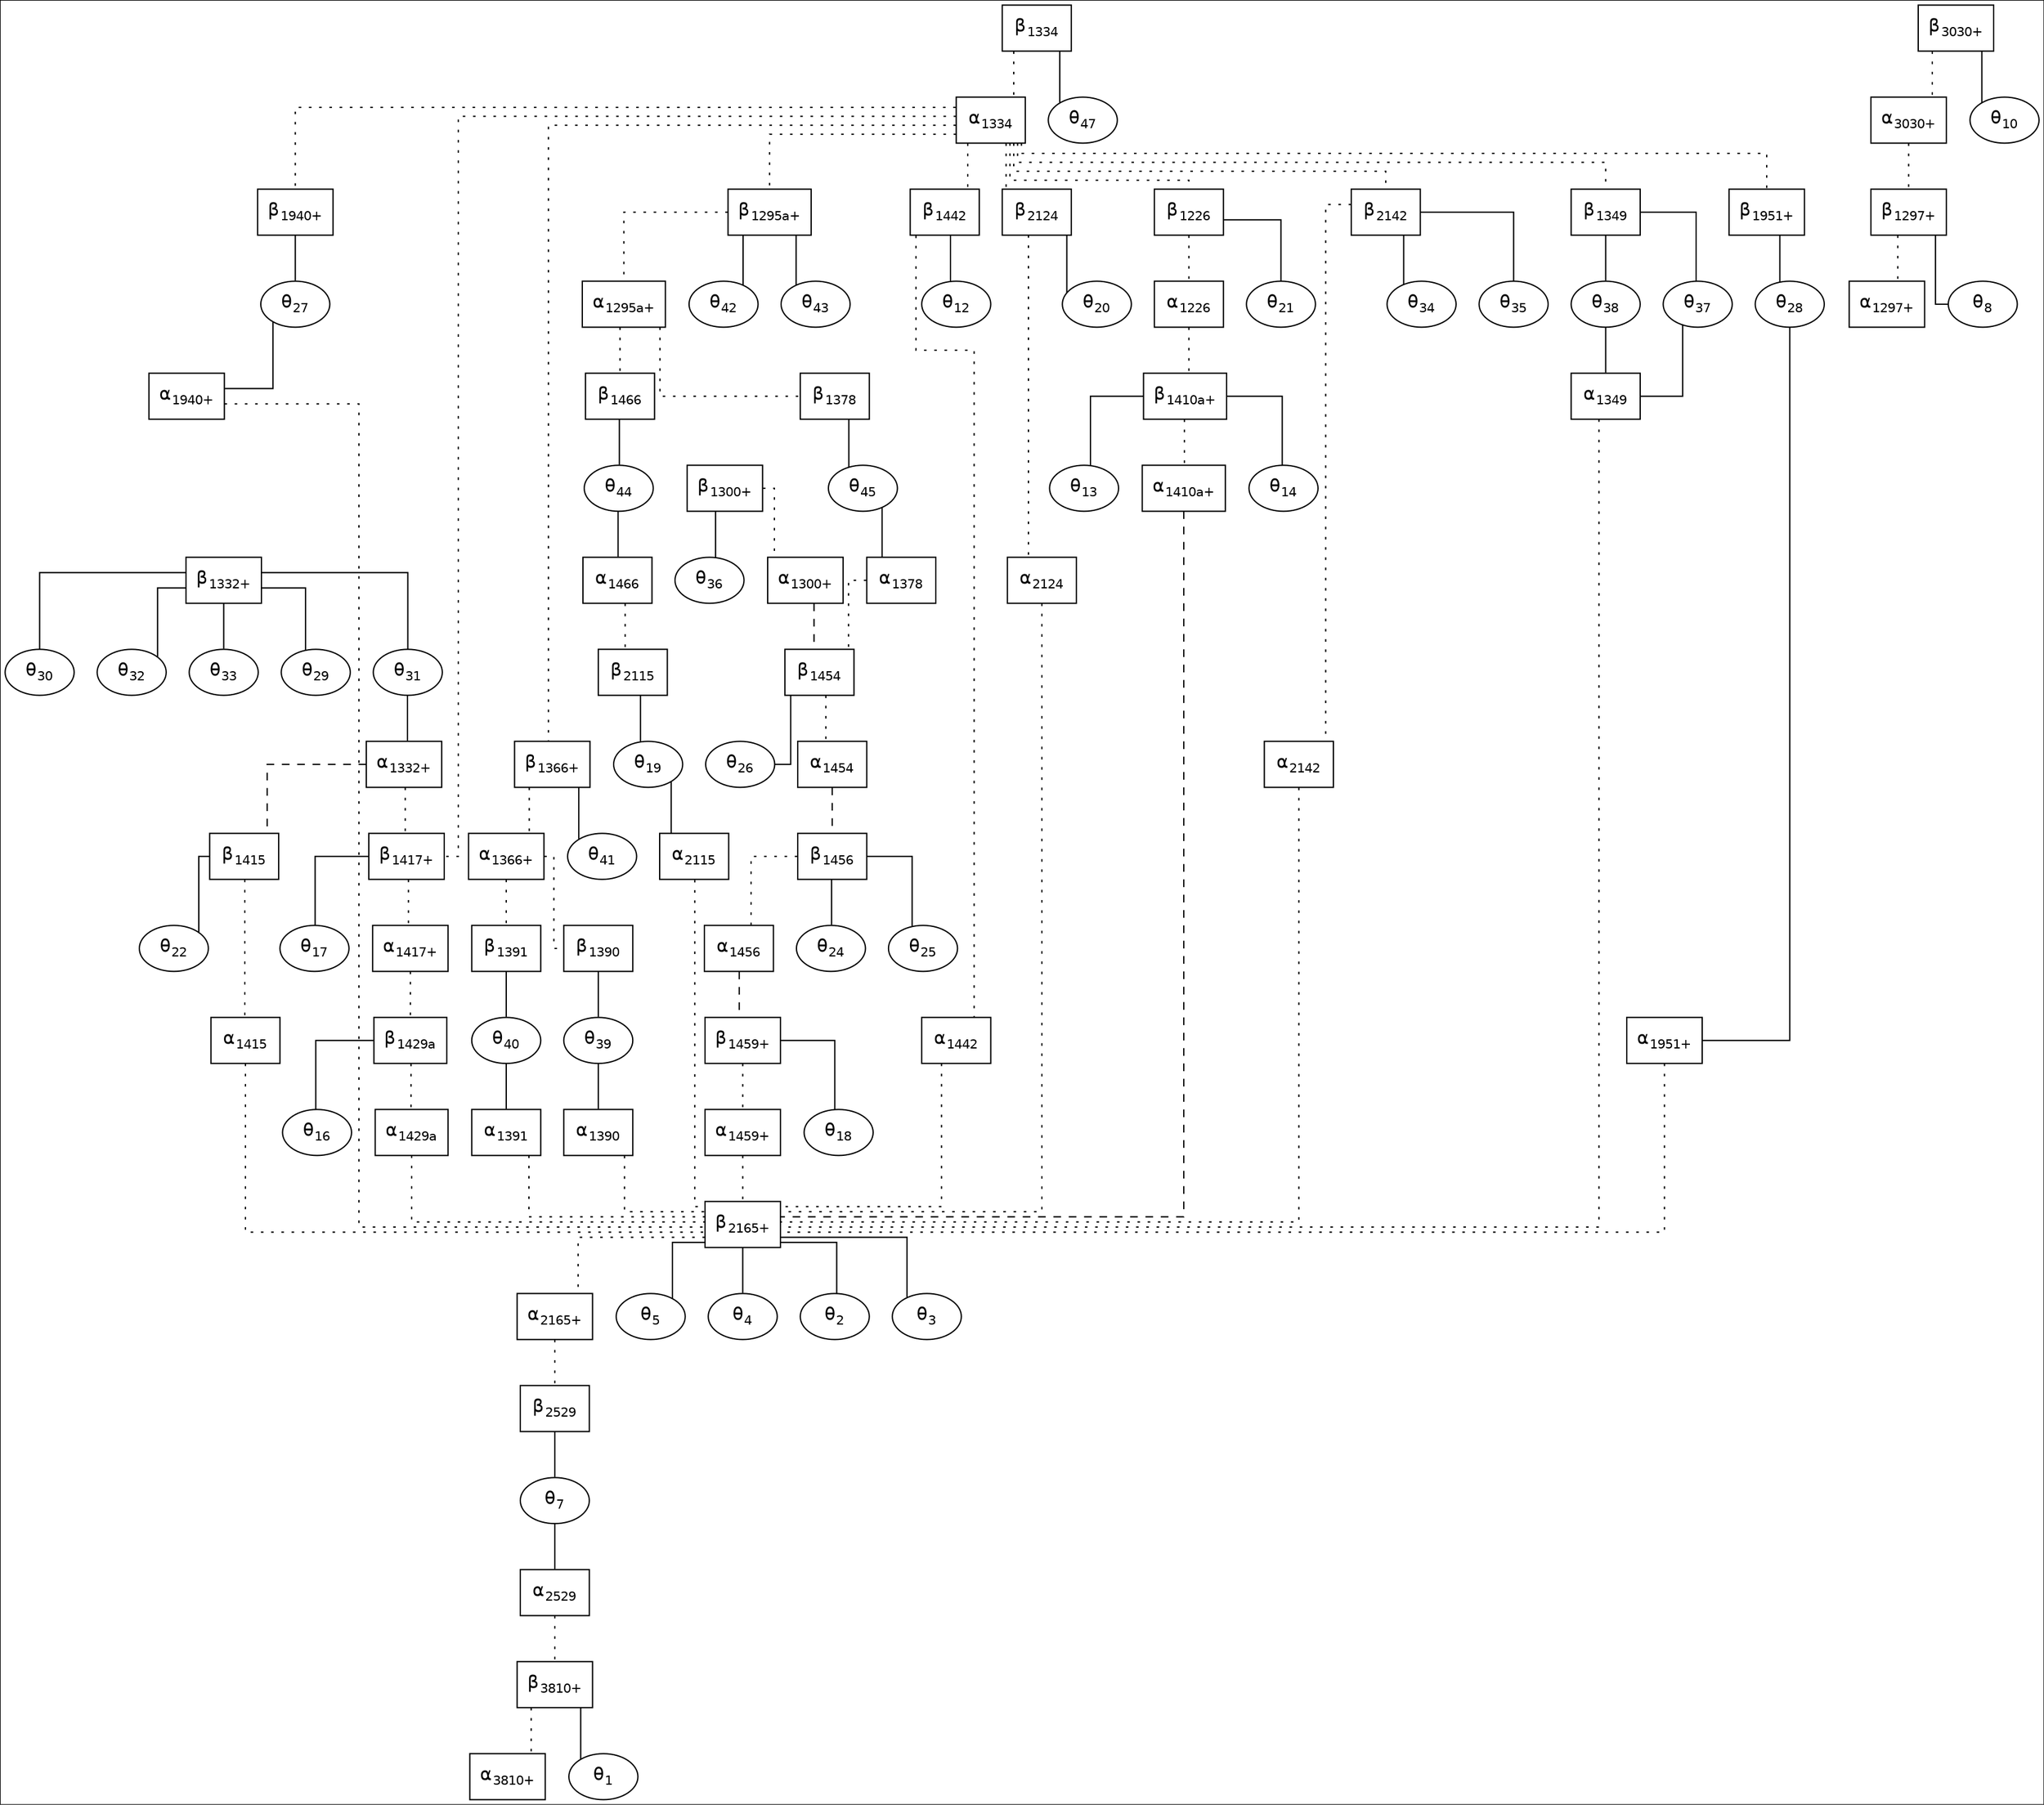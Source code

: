 digraph to_dot {
	graph [bgcolor="/x11/white",
		colorscheme=set34,
		dpi="",
		fontcolor="/x11/black",
		fontname=helvetica,
		fontsize=18,
		label="",
		labelloc="",
		margin="",
		page="",
		ratio="",
		size="",
		splines=ortho,
		style=""
	];
	"alpha-3810+"	 [color="/x11/black",
		colorscheme=set34,
		fillcolor="/x11/white",
		fontcolor="/x11/black",
		fontname=helvetica,
		fontsize=14,
		label=<&alpha;<FONT POINT-SIZE="12"><SUB>3810+</SUB></FONT>>,
		shape=box,
		style=filled];
	"beta-3810+"	 [color="/x11/black",
		colorscheme=set34,
		fillcolor="/x11/white",
		fontcolor="/x11/black",
		fontname=helvetica,
		fontsize=14,
		label=<&beta;<FONT POINT-SIZE="12"><SUB>3810+</SUB></FONT>>,
		shape=box,
		style=filled];
	"beta-3810+" -> "alpha-3810+"	 [arrowhead=none,
		color="/x11/black",
		colorscheme=set34,
		fontcolor="/x11/black",
		fontname=helvetica,
		fontsize=14,
		style=dotted];
	"theta-1"	 [color="/x11/black",
		colorscheme=set34,
		fillcolor="/x11/white",
		fontcolor="/x11/black",
		fontname=helvetica,
		fontsize=14,
		label=<&theta;<FONT POINT-SIZE="12"><SUB>1</SUB></FONT>>,
		shape=ellipse,
		style=filled];
	"beta-3810+" -> "theta-1"	 [arrowhead=none,
		color="/x11/black",
		colorscheme=set34,
		fontcolor="/x11/black",
		fontname=helvetica,
		fontsize=14,
		style=solid];
	"alpha-1297+"	 [color="/x11/black",
		colorscheme=set34,
		fillcolor="/x11/white",
		fontcolor="/x11/black",
		fontname=helvetica,
		fontsize=14,
		label=<&alpha;<FONT POINT-SIZE="12"><SUB>1297+</SUB></FONT>>,
		shape=box,
		style=filled];
	"beta-1297+"	 [color="/x11/black",
		colorscheme=set34,
		fillcolor="/x11/white",
		fontcolor="/x11/black",
		fontname=helvetica,
		fontsize=14,
		label=<&beta;<FONT POINT-SIZE="12"><SUB>1297+</SUB></FONT>>,
		shape=box,
		style=filled];
	"beta-1297+" -> "alpha-1297+"	 [arrowhead=none,
		color="/x11/black",
		colorscheme=set34,
		fontcolor="/x11/black",
		fontname=helvetica,
		fontsize=14,
		style=dotted];
	"theta-8"	 [color="/x11/black",
		colorscheme=set34,
		fillcolor="/x11/white",
		fontcolor="/x11/black",
		fontname=helvetica,
		fontsize=14,
		label=<&theta;<FONT POINT-SIZE="12"><SUB>8</SUB></FONT>>,
		shape=ellipse,
		style=filled];
	"beta-1297+" -> "theta-8"	 [arrowhead=none,
		color="/x11/black",
		colorscheme=set34,
		fontcolor="/x11/black",
		fontname=helvetica,
		fontsize=14,
		style=solid];
	"alpha-3030+"	 [color="/x11/black",
		colorscheme=set34,
		fillcolor="/x11/white",
		fontcolor="/x11/black",
		fontname=helvetica,
		fontsize=14,
		label=<&alpha;<FONT POINT-SIZE="12"><SUB>3030+</SUB></FONT>>,
		shape=box,
		style=filled];
	"alpha-3030+" -> "beta-1297+"	 [arrowhead=none,
		color="/x11/black",
		colorscheme=set34,
		fontcolor="/x11/black",
		fontname=helvetica,
		fontsize=14,
		style=dotted];
	"beta-3030+"	 [color="/x11/black",
		colorscheme=set34,
		fillcolor="/x11/white",
		fontcolor="/x11/black",
		fontname=helvetica,
		fontsize=14,
		label=<&beta;<FONT POINT-SIZE="12"><SUB>3030+</SUB></FONT>>,
		shape=box,
		style=filled];
	"beta-3030+" -> "alpha-3030+"	 [arrowhead=none,
		color="/x11/black",
		colorscheme=set34,
		fontcolor="/x11/black",
		fontname=helvetica,
		fontsize=14,
		style=dotted];
	"theta-10"	 [color="/x11/black",
		colorscheme=set34,
		fillcolor="/x11/white",
		fontcolor="/x11/black",
		fontname=helvetica,
		fontsize=14,
		label=<&theta;<FONT POINT-SIZE="12"><SUB>10</SUB></FONT>>,
		shape=ellipse,
		style=filled];
	"beta-3030+" -> "theta-10"	 [arrowhead=none,
		color="/x11/black",
		colorscheme=set34,
		fontcolor="/x11/black",
		fontname=helvetica,
		fontsize=14,
		style=solid];
	"alpha-2165+"	 [color="/x11/black",
		colorscheme=set34,
		fillcolor="/x11/white",
		fontcolor="/x11/black",
		fontname=helvetica,
		fontsize=14,
		label=<&alpha;<FONT POINT-SIZE="12"><SUB>2165+</SUB></FONT>>,
		shape=box,
		style=filled];
	"beta-2529"	 [color="/x11/black",
		colorscheme=set34,
		fillcolor="/x11/white",
		fontcolor="/x11/black",
		fontname=helvetica,
		fontsize=14,
		label=<&beta;<FONT POINT-SIZE="12"><SUB>2529</SUB></FONT>>,
		shape=box,
		style=filled];
	"alpha-2165+" -> "beta-2529"	 [arrowhead=none,
		color="/x11/black",
		colorscheme=set34,
		fontcolor="/x11/black",
		fontname=helvetica,
		fontsize=14,
		style=dotted];
	"beta-2165+"	 [color="/x11/black",
		colorscheme=set34,
		fillcolor="/x11/white",
		fontcolor="/x11/black",
		fontname=helvetica,
		fontsize=14,
		label=<&beta;<FONT POINT-SIZE="12"><SUB>2165+</SUB></FONT>>,
		shape=box,
		style=filled];
	"beta-2165+" -> "alpha-2165+"	 [arrowhead=none,
		color="/x11/black",
		colorscheme=set34,
		fontcolor="/x11/black",
		fontname=helvetica,
		fontsize=14,
		style=dotted];
	"theta-5"	 [color="/x11/black",
		colorscheme=set34,
		fillcolor="/x11/white",
		fontcolor="/x11/black",
		fontname=helvetica,
		fontsize=14,
		label=<&theta;<FONT POINT-SIZE="12"><SUB>5</SUB></FONT>>,
		shape=ellipse,
		style=filled];
	"beta-2165+" -> "theta-5"	 [arrowhead=none,
		color="/x11/black",
		colorscheme=set34,
		fontcolor="/x11/black",
		fontname=helvetica,
		fontsize=14,
		style=solid];
	"theta-4"	 [color="/x11/black",
		colorscheme=set34,
		fillcolor="/x11/white",
		fontcolor="/x11/black",
		fontname=helvetica,
		fontsize=14,
		label=<&theta;<FONT POINT-SIZE="12"><SUB>4</SUB></FONT>>,
		shape=ellipse,
		style=filled];
	"beta-2165+" -> "theta-4"	 [arrowhead=none,
		color="/x11/black",
		colorscheme=set34,
		fontcolor="/x11/black",
		fontname=helvetica,
		fontsize=14,
		style=solid];
	"theta-2"	 [color="/x11/black",
		colorscheme=set34,
		fillcolor="/x11/white",
		fontcolor="/x11/black",
		fontname=helvetica,
		fontsize=14,
		label=<&theta;<FONT POINT-SIZE="12"><SUB>2</SUB></FONT>>,
		shape=ellipse,
		style=filled];
	"beta-2165+" -> "theta-2"	 [arrowhead=none,
		color="/x11/black",
		colorscheme=set34,
		fontcolor="/x11/black",
		fontname=helvetica,
		fontsize=14,
		style=solid];
	"theta-3"	 [color="/x11/black",
		colorscheme=set34,
		fillcolor="/x11/white",
		fontcolor="/x11/black",
		fontname=helvetica,
		fontsize=14,
		label=<&theta;<FONT POINT-SIZE="12"><SUB>3</SUB></FONT>>,
		shape=ellipse,
		style=filled];
	"beta-2165+" -> "theta-3"	 [arrowhead=none,
		color="/x11/black",
		colorscheme=set34,
		fontcolor="/x11/black",
		fontname=helvetica,
		fontsize=14,
		style=solid];
	"alpha-1951+"	 [color="/x11/black",
		colorscheme=set34,
		fillcolor="/x11/white",
		fontcolor="/x11/black",
		fontname=helvetica,
		fontsize=14,
		label=<&alpha;<FONT POINT-SIZE="12"><SUB>1951+</SUB></FONT>>,
		shape=box,
		style=filled];
	"alpha-1951+" -> "beta-2165+"	 [arrowhead=none,
		color="/x11/black",
		colorscheme=set34,
		fontcolor="/x11/black",
		fontname=helvetica,
		fontsize=14,
		style=dotted];
	"beta-1951+"	 [color="/x11/black",
		colorscheme=set34,
		fillcolor="/x11/white",
		fontcolor="/x11/black",
		fontname=helvetica,
		fontsize=14,
		label=<&beta;<FONT POINT-SIZE="12"><SUB>1951+</SUB></FONT>>,
		shape=box,
		style=filled];
	"theta-28"	 [color="/x11/black",
		colorscheme=set34,
		fillcolor="/x11/white",
		fontcolor="/x11/black",
		fontname=helvetica,
		fontsize=14,
		label=<&theta;<FONT POINT-SIZE="12"><SUB>28</SUB></FONT>>,
		shape=ellipse,
		style=filled];
	"beta-1951+" -> "theta-28"	 [arrowhead=none,
		color="/x11/black",
		colorscheme=set34,
		fontcolor="/x11/black",
		fontname=helvetica,
		fontsize=14,
		style=solid];
	"theta-28" -> "alpha-1951+"	 [arrowhead=none,
		color="/x11/black",
		colorscheme=set34,
		fontcolor="/x11/black",
		fontname=helvetica,
		fontsize=14,
		style=solid];
	"alpha-1940+"	 [color="/x11/black",
		colorscheme=set34,
		fillcolor="/x11/white",
		fontcolor="/x11/black",
		fontname=helvetica,
		fontsize=14,
		label=<&alpha;<FONT POINT-SIZE="12"><SUB>1940+</SUB></FONT>>,
		shape=box,
		style=filled];
	"alpha-1940+" -> "beta-2165+"	 [arrowhead=none,
		color="/x11/black",
		colorscheme=set34,
		fontcolor="/x11/black",
		fontname=helvetica,
		fontsize=14,
		style=dotted];
	"beta-1940+"	 [color="/x11/black",
		colorscheme=set34,
		fillcolor="/x11/white",
		fontcolor="/x11/black",
		fontname=helvetica,
		fontsize=14,
		label=<&beta;<FONT POINT-SIZE="12"><SUB>1940+</SUB></FONT>>,
		shape=box,
		style=filled];
	"theta-27"	 [color="/x11/black",
		colorscheme=set34,
		fillcolor="/x11/white",
		fontcolor="/x11/black",
		fontname=helvetica,
		fontsize=14,
		label=<&theta;<FONT POINT-SIZE="12"><SUB>27</SUB></FONT>>,
		shape=ellipse,
		style=filled];
	"beta-1940+" -> "theta-27"	 [arrowhead=none,
		color="/x11/black",
		colorscheme=set34,
		fontcolor="/x11/black",
		fontname=helvetica,
		fontsize=14,
		style=solid];
	"theta-27" -> "alpha-1940+"	 [arrowhead=none,
		color="/x11/black",
		colorscheme=set34,
		fontcolor="/x11/black",
		fontname=helvetica,
		fontsize=14,
		style=solid];
	"alpha-1459+"	 [color="/x11/black",
		colorscheme=set34,
		fillcolor="/x11/white",
		fontcolor="/x11/black",
		fontname=helvetica,
		fontsize=14,
		label=<&alpha;<FONT POINT-SIZE="12"><SUB>1459+</SUB></FONT>>,
		shape=box,
		style=filled];
	"alpha-1459+" -> "beta-2165+"	 [arrowhead=none,
		color="/x11/black",
		colorscheme=set34,
		fontcolor="/x11/black",
		fontname=helvetica,
		fontsize=14,
		style=dotted];
	"beta-1459+"	 [color="/x11/black",
		colorscheme=set34,
		fillcolor="/x11/white",
		fontcolor="/x11/black",
		fontname=helvetica,
		fontsize=14,
		label=<&beta;<FONT POINT-SIZE="12"><SUB>1459+</SUB></FONT>>,
		shape=box,
		style=filled];
	"beta-1459+" -> "alpha-1459+"	 [arrowhead=none,
		color="/x11/black",
		colorscheme=set34,
		fontcolor="/x11/black",
		fontname=helvetica,
		fontsize=14,
		style=dotted];
	"theta-18"	 [color="/x11/black",
		colorscheme=set34,
		fillcolor="/x11/white",
		fontcolor="/x11/black",
		fontname=helvetica,
		fontsize=14,
		label=<&theta;<FONT POINT-SIZE="12"><SUB>18</SUB></FONT>>,
		shape=ellipse,
		style=filled];
	"beta-1459+" -> "theta-18"	 [arrowhead=none,
		color="/x11/black",
		colorscheme=set34,
		fontcolor="/x11/black",
		fontname=helvetica,
		fontsize=14,
		style=solid];
	"alpha-1429a"	 [color="/x11/black",
		colorscheme=set34,
		fillcolor="/x11/white",
		fontcolor="/x11/black",
		fontname=helvetica,
		fontsize=14,
		label=<&alpha;<FONT POINT-SIZE="12"><SUB>1429a</SUB></FONT>>,
		shape=box,
		style=filled];
	"alpha-1429a" -> "beta-2165+"	 [arrowhead=none,
		color="/x11/black",
		colorscheme=set34,
		fontcolor="/x11/black",
		fontname=helvetica,
		fontsize=14,
		style=dotted];
	"beta-1429a"	 [color="/x11/black",
		colorscheme=set34,
		fillcolor="/x11/white",
		fontcolor="/x11/black",
		fontname=helvetica,
		fontsize=14,
		label=<&beta;<FONT POINT-SIZE="12"><SUB>1429a</SUB></FONT>>,
		shape=box,
		style=filled];
	"beta-1429a" -> "alpha-1429a"	 [arrowhead=none,
		color="/x11/black",
		colorscheme=set34,
		fontcolor="/x11/black",
		fontname=helvetica,
		fontsize=14,
		style=dotted];
	"theta-16"	 [color="/x11/black",
		colorscheme=set34,
		fillcolor="/x11/white",
		fontcolor="/x11/black",
		fontname=helvetica,
		fontsize=14,
		label=<&theta;<FONT POINT-SIZE="12"><SUB>16</SUB></FONT>>,
		shape=ellipse,
		style=filled];
	"beta-1429a" -> "theta-16"	 [arrowhead=none,
		color="/x11/black",
		colorscheme=set34,
		fontcolor="/x11/black",
		fontname=helvetica,
		fontsize=14,
		style=solid];
	"alpha-1417+"	 [color="/x11/black",
		colorscheme=set34,
		fillcolor="/x11/white",
		fontcolor="/x11/black",
		fontname=helvetica,
		fontsize=14,
		label=<&alpha;<FONT POINT-SIZE="12"><SUB>1417+</SUB></FONT>>,
		shape=box,
		style=filled];
	"alpha-1417+" -> "beta-1429a"	 [arrowhead=none,
		color="/x11/black",
		colorscheme=set34,
		fontcolor="/x11/black",
		fontname=helvetica,
		fontsize=14,
		style=dotted];
	"beta-1417+"	 [color="/x11/black",
		colorscheme=set34,
		fillcolor="/x11/white",
		fontcolor="/x11/black",
		fontname=helvetica,
		fontsize=14,
		label=<&beta;<FONT POINT-SIZE="12"><SUB>1417+</SUB></FONT>>,
		shape=box,
		style=filled];
	"beta-1417+" -> "alpha-1417+"	 [arrowhead=none,
		color="/x11/black",
		colorscheme=set34,
		fontcolor="/x11/black",
		fontname=helvetica,
		fontsize=14,
		style=dotted];
	"theta-17"	 [color="/x11/black",
		colorscheme=set34,
		fillcolor="/x11/white",
		fontcolor="/x11/black",
		fontname=helvetica,
		fontsize=14,
		label=<&theta;<FONT POINT-SIZE="12"><SUB>17</SUB></FONT>>,
		shape=ellipse,
		style=filled];
	"beta-1417+" -> "theta-17"	 [arrowhead=none,
		color="/x11/black",
		colorscheme=set34,
		fontcolor="/x11/black",
		fontname=helvetica,
		fontsize=14,
		style=solid];
	"alpha-1410a+"	 [color="/x11/black",
		colorscheme=set34,
		fillcolor="/x11/white",
		fontcolor="/x11/black",
		fontname=helvetica,
		fontsize=14,
		label=<&alpha;<FONT POINT-SIZE="12"><SUB>1410a+</SUB></FONT>>,
		shape=box,
		style=filled];
	"alpha-1410a+" -> "beta-2165+"	 [arrowhead=none,
		color="/x11/black",
		colorscheme=set34,
		fontcolor="/x11/black",
		fontname=helvetica,
		fontsize=14,
		style=dashed];
	"beta-1410a+"	 [color="/x11/black",
		colorscheme=set34,
		fillcolor="/x11/white",
		fontcolor="/x11/black",
		fontname=helvetica,
		fontsize=14,
		label=<&beta;<FONT POINT-SIZE="12"><SUB>1410a+</SUB></FONT>>,
		shape=box,
		style=filled];
	"beta-1410a+" -> "alpha-1410a+"	 [arrowhead=none,
		color="/x11/black",
		colorscheme=set34,
		fontcolor="/x11/black",
		fontname=helvetica,
		fontsize=14,
		style=dotted];
	"theta-13"	 [color="/x11/black",
		colorscheme=set34,
		fillcolor="/x11/white",
		fontcolor="/x11/black",
		fontname=helvetica,
		fontsize=14,
		label=<&theta;<FONT POINT-SIZE="12"><SUB>13</SUB></FONT>>,
		shape=ellipse,
		style=filled];
	"beta-1410a+" -> "theta-13"	 [arrowhead=none,
		color="/x11/black",
		colorscheme=set34,
		fontcolor="/x11/black",
		fontname=helvetica,
		fontsize=14,
		style=solid];
	"theta-14"	 [color="/x11/black",
		colorscheme=set34,
		fillcolor="/x11/white",
		fontcolor="/x11/black",
		fontname=helvetica,
		fontsize=14,
		label=<&theta;<FONT POINT-SIZE="12"><SUB>14</SUB></FONT>>,
		shape=ellipse,
		style=filled];
	"beta-1410a+" -> "theta-14"	 [arrowhead=none,
		color="/x11/black",
		colorscheme=set34,
		fontcolor="/x11/black",
		fontname=helvetica,
		fontsize=14,
		style=solid];
	"alpha-1300+"	 [color="/x11/black",
		colorscheme=set34,
		fillcolor="/x11/white",
		fontcolor="/x11/black",
		fontname=helvetica,
		fontsize=14,
		label=<&alpha;<FONT POINT-SIZE="12"><SUB>1300+</SUB></FONT>>,
		shape=box,
		style=filled];
	"beta-1454"	 [color="/x11/black",
		colorscheme=set34,
		fillcolor="/x11/white",
		fontcolor="/x11/black",
		fontname=helvetica,
		fontsize=14,
		label=<&beta;<FONT POINT-SIZE="12"><SUB>1454</SUB></FONT>>,
		shape=box,
		style=filled];
	"alpha-1300+" -> "beta-1454"	 [arrowhead=none,
		color="/x11/black",
		colorscheme=set34,
		fontcolor="/x11/black",
		fontname=helvetica,
		fontsize=14,
		style=dashed];
	"beta-1300+"	 [color="/x11/black",
		colorscheme=set34,
		fillcolor="/x11/white",
		fontcolor="/x11/black",
		fontname=helvetica,
		fontsize=14,
		label=<&beta;<FONT POINT-SIZE="12"><SUB>1300+</SUB></FONT>>,
		shape=box,
		style=filled];
	"beta-1300+" -> "alpha-1300+"	 [arrowhead=none,
		color="/x11/black",
		colorscheme=set34,
		fontcolor="/x11/black",
		fontname=helvetica,
		fontsize=14,
		style=dotted];
	"theta-36"	 [color="/x11/black",
		colorscheme=set34,
		fillcolor="/x11/white",
		fontcolor="/x11/black",
		fontname=helvetica,
		fontsize=14,
		label=<&theta;<FONT POINT-SIZE="12"><SUB>36</SUB></FONT>>,
		shape=ellipse,
		style=filled];
	"beta-1300+" -> "theta-36"	 [arrowhead=none,
		color="/x11/black",
		colorscheme=set34,
		fontcolor="/x11/black",
		fontname=helvetica,
		fontsize=14,
		style=solid];
	"alpha-1366+"	 [color="/x11/black",
		colorscheme=set34,
		fillcolor="/x11/white",
		fontcolor="/x11/black",
		fontname=helvetica,
		fontsize=14,
		label=<&alpha;<FONT POINT-SIZE="12"><SUB>1366+</SUB></FONT>>,
		shape=box,
		style=filled];
	"beta-1390"	 [color="/x11/black",
		colorscheme=set34,
		fillcolor="/x11/white",
		fontcolor="/x11/black",
		fontname=helvetica,
		fontsize=14,
		label=<&beta;<FONT POINT-SIZE="12"><SUB>1390</SUB></FONT>>,
		shape=box,
		style=filled];
	"alpha-1366+" -> "beta-1390"	 [arrowhead=none,
		color="/x11/black",
		colorscheme=set34,
		fontcolor="/x11/black",
		fontname=helvetica,
		fontsize=14,
		style=dotted];
	"beta-1391"	 [color="/x11/black",
		colorscheme=set34,
		fillcolor="/x11/white",
		fontcolor="/x11/black",
		fontname=helvetica,
		fontsize=14,
		label=<&beta;<FONT POINT-SIZE="12"><SUB>1391</SUB></FONT>>,
		shape=box,
		style=filled];
	"alpha-1366+" -> "beta-1391"	 [arrowhead=none,
		color="/x11/black",
		colorscheme=set34,
		fontcolor="/x11/black",
		fontname=helvetica,
		fontsize=14,
		style=dotted];
	"beta-1366+"	 [color="/x11/black",
		colorscheme=set34,
		fillcolor="/x11/white",
		fontcolor="/x11/black",
		fontname=helvetica,
		fontsize=14,
		label=<&beta;<FONT POINT-SIZE="12"><SUB>1366+</SUB></FONT>>,
		shape=box,
		style=filled];
	"beta-1366+" -> "alpha-1366+"	 [arrowhead=none,
		color="/x11/black",
		colorscheme=set34,
		fontcolor="/x11/black",
		fontname=helvetica,
		fontsize=14,
		style=dotted];
	"theta-41"	 [color="/x11/black",
		colorscheme=set34,
		fillcolor="/x11/white",
		fontcolor="/x11/black",
		fontname=helvetica,
		fontsize=14,
		label=<&theta;<FONT POINT-SIZE="12"><SUB>41</SUB></FONT>>,
		shape=ellipse,
		style=filled];
	"beta-1366+" -> "theta-41"	 [arrowhead=none,
		color="/x11/black",
		colorscheme=set34,
		fontcolor="/x11/black",
		fontname=helvetica,
		fontsize=14,
		style=solid];
	"alpha-1295a+"	 [color="/x11/black",
		colorscheme=set34,
		fillcolor="/x11/white",
		fontcolor="/x11/black",
		fontname=helvetica,
		fontsize=14,
		label=<&alpha;<FONT POINT-SIZE="12"><SUB>1295a+</SUB></FONT>>,
		shape=box,
		style=filled];
	"beta-1466"	 [color="/x11/black",
		colorscheme=set34,
		fillcolor="/x11/white",
		fontcolor="/x11/black",
		fontname=helvetica,
		fontsize=14,
		label=<&beta;<FONT POINT-SIZE="12"><SUB>1466</SUB></FONT>>,
		shape=box,
		style=filled];
	"alpha-1295a+" -> "beta-1466"	 [arrowhead=none,
		color="/x11/black",
		colorscheme=set34,
		fontcolor="/x11/black",
		fontname=helvetica,
		fontsize=14,
		style=dotted];
	"beta-1378"	 [color="/x11/black",
		colorscheme=set34,
		fillcolor="/x11/white",
		fontcolor="/x11/black",
		fontname=helvetica,
		fontsize=14,
		label=<&beta;<FONT POINT-SIZE="12"><SUB>1378</SUB></FONT>>,
		shape=box,
		style=filled];
	"alpha-1295a+" -> "beta-1378"	 [arrowhead=none,
		color="/x11/black",
		colorscheme=set34,
		fontcolor="/x11/black",
		fontname=helvetica,
		fontsize=14,
		style=dotted];
	"beta-1295a+"	 [color="/x11/black",
		colorscheme=set34,
		fillcolor="/x11/white",
		fontcolor="/x11/black",
		fontname=helvetica,
		fontsize=14,
		label=<&beta;<FONT POINT-SIZE="12"><SUB>1295a+</SUB></FONT>>,
		shape=box,
		style=filled];
	"beta-1295a+" -> "alpha-1295a+"	 [arrowhead=none,
		color="/x11/black",
		colorscheme=set34,
		fontcolor="/x11/black",
		fontname=helvetica,
		fontsize=14,
		style=dotted];
	"theta-42"	 [color="/x11/black",
		colorscheme=set34,
		fillcolor="/x11/white",
		fontcolor="/x11/black",
		fontname=helvetica,
		fontsize=14,
		label=<&theta;<FONT POINT-SIZE="12"><SUB>42</SUB></FONT>>,
		shape=ellipse,
		style=filled];
	"beta-1295a+" -> "theta-42"	 [arrowhead=none,
		color="/x11/black",
		colorscheme=set34,
		fontcolor="/x11/black",
		fontname=helvetica,
		fontsize=14,
		style=solid];
	"theta-43"	 [color="/x11/black",
		colorscheme=set34,
		fillcolor="/x11/white",
		fontcolor="/x11/black",
		fontname=helvetica,
		fontsize=14,
		label=<&theta;<FONT POINT-SIZE="12"><SUB>43</SUB></FONT>>,
		shape=ellipse,
		style=filled];
	"beta-1295a+" -> "theta-43"	 [arrowhead=none,
		color="/x11/black",
		colorscheme=set34,
		fontcolor="/x11/black",
		fontname=helvetica,
		fontsize=14,
		style=solid];
	"alpha-1332+"	 [color="/x11/black",
		colorscheme=set34,
		fillcolor="/x11/white",
		fontcolor="/x11/black",
		fontname=helvetica,
		fontsize=14,
		label=<&alpha;<FONT POINT-SIZE="12"><SUB>1332+</SUB></FONT>>,
		shape=box,
		style=filled];
	"alpha-1332+" -> "beta-1417+"	 [arrowhead=none,
		color="/x11/black",
		colorscheme=set34,
		fontcolor="/x11/black",
		fontname=helvetica,
		fontsize=14,
		style=dotted];
	"beta-1415"	 [color="/x11/black",
		colorscheme=set34,
		fillcolor="/x11/white",
		fontcolor="/x11/black",
		fontname=helvetica,
		fontsize=14,
		label=<&beta;<FONT POINT-SIZE="12"><SUB>1415</SUB></FONT>>,
		shape=box,
		style=filled];
	"alpha-1332+" -> "beta-1415"	 [arrowhead=none,
		color="/x11/black",
		colorscheme=set34,
		fontcolor="/x11/black",
		fontname=helvetica,
		fontsize=14,
		style=dashed];
	"beta-1332+"	 [color="/x11/black",
		colorscheme=set34,
		fillcolor="/x11/white",
		fontcolor="/x11/black",
		fontname=helvetica,
		fontsize=14,
		label=<&beta;<FONT POINT-SIZE="12"><SUB>1332+</SUB></FONT>>,
		shape=box,
		style=filled];
	"theta-33"	 [color="/x11/black",
		colorscheme=set34,
		fillcolor="/x11/white",
		fontcolor="/x11/black",
		fontname=helvetica,
		fontsize=14,
		label=<&theta;<FONT POINT-SIZE="12"><SUB>33</SUB></FONT>>,
		shape=ellipse,
		style=filled];
	"beta-1332+" -> "theta-33"	 [arrowhead=none,
		color="/x11/black",
		colorscheme=set34,
		fontcolor="/x11/black",
		fontname=helvetica,
		fontsize=14,
		style=solid];
	"theta-29"	 [color="/x11/black",
		colorscheme=set34,
		fillcolor="/x11/white",
		fontcolor="/x11/black",
		fontname=helvetica,
		fontsize=14,
		label=<&theta;<FONT POINT-SIZE="12"><SUB>29</SUB></FONT>>,
		shape=ellipse,
		style=filled];
	"beta-1332+" -> "theta-29"	 [arrowhead=none,
		color="/x11/black",
		colorscheme=set34,
		fontcolor="/x11/black",
		fontname=helvetica,
		fontsize=14,
		style=solid];
	"theta-30"	 [color="/x11/black",
		colorscheme=set34,
		fillcolor="/x11/white",
		fontcolor="/x11/black",
		fontname=helvetica,
		fontsize=14,
		label=<&theta;<FONT POINT-SIZE="12"><SUB>30</SUB></FONT>>,
		shape=ellipse,
		style=filled];
	"beta-1332+" -> "theta-30"	 [arrowhead=none,
		color="/x11/black",
		colorscheme=set34,
		fontcolor="/x11/black",
		fontname=helvetica,
		fontsize=14,
		style=solid];
	"theta-31"	 [color="/x11/black",
		colorscheme=set34,
		fillcolor="/x11/white",
		fontcolor="/x11/black",
		fontname=helvetica,
		fontsize=14,
		label=<&theta;<FONT POINT-SIZE="12"><SUB>31</SUB></FONT>>,
		shape=ellipse,
		style=filled];
	"beta-1332+" -> "theta-31"	 [arrowhead=none,
		color="/x11/black",
		colorscheme=set34,
		fontcolor="/x11/black",
		fontname=helvetica,
		fontsize=14,
		style=solid];
	"theta-32"	 [color="/x11/black",
		colorscheme=set34,
		fillcolor="/x11/white",
		fontcolor="/x11/black",
		fontname=helvetica,
		fontsize=14,
		label=<&theta;<FONT POINT-SIZE="12"><SUB>32</SUB></FONT>>,
		shape=ellipse,
		style=filled];
	"beta-1332+" -> "theta-32"	 [arrowhead=none,
		color="/x11/black",
		colorscheme=set34,
		fontcolor="/x11/black",
		fontname=helvetica,
		fontsize=14,
		style=solid];
	"theta-31" -> "alpha-1332+"	 [arrowhead=none,
		color="/x11/black",
		colorscheme=set34,
		fontcolor="/x11/black",
		fontname=helvetica,
		fontsize=14,
		style=solid];
	"alpha-2529"	 [color="/x11/black",
		colorscheme=set34,
		fillcolor="/x11/white",
		fontcolor="/x11/black",
		fontname=helvetica,
		fontsize=14,
		label=<&alpha;<FONT POINT-SIZE="12"><SUB>2529</SUB></FONT>>,
		shape=box,
		style=filled];
	"alpha-2529" -> "beta-3810+"	 [arrowhead=none,
		color="/x11/black",
		colorscheme=set34,
		fontcolor="/x11/black",
		fontname=helvetica,
		fontsize=14,
		style=dotted];
	"theta-7"	 [color="/x11/black",
		colorscheme=set34,
		fillcolor="/x11/white",
		fontcolor="/x11/black",
		fontname=helvetica,
		fontsize=14,
		label=<&theta;<FONT POINT-SIZE="12"><SUB>7</SUB></FONT>>,
		shape=ellipse,
		style=filled];
	"beta-2529" -> "theta-7"	 [arrowhead=none,
		color="/x11/black",
		colorscheme=set34,
		fontcolor="/x11/black",
		fontname=helvetica,
		fontsize=14,
		style=solid];
	"theta-7" -> "alpha-2529"	 [arrowhead=none,
		color="/x11/black",
		colorscheme=set34,
		fontcolor="/x11/black",
		fontname=helvetica,
		fontsize=14,
		style=solid];
	"alpha-1442"	 [color="/x11/black",
		colorscheme=set34,
		fillcolor="/x11/white",
		fontcolor="/x11/black",
		fontname=helvetica,
		fontsize=14,
		label=<&alpha;<FONT POINT-SIZE="12"><SUB>1442</SUB></FONT>>,
		shape=box,
		style=filled];
	"alpha-1442" -> "beta-2165+"	 [arrowhead=none,
		color="/x11/black",
		colorscheme=set34,
		fontcolor="/x11/black",
		fontname=helvetica,
		fontsize=14,
		style=dotted];
	"beta-1442"	 [color="/x11/black",
		colorscheme=set34,
		fillcolor="/x11/white",
		fontcolor="/x11/black",
		fontname=helvetica,
		fontsize=14,
		label=<&beta;<FONT POINT-SIZE="12"><SUB>1442</SUB></FONT>>,
		shape=box,
		style=filled];
	"beta-1442" -> "alpha-1442"	 [arrowhead=none,
		color="/x11/black",
		colorscheme=set34,
		fontcolor="/x11/black",
		fontname=helvetica,
		fontsize=14,
		style=dotted];
	"theta-12"	 [color="/x11/black",
		colorscheme=set34,
		fillcolor="/x11/white",
		fontcolor="/x11/black",
		fontname=helvetica,
		fontsize=14,
		label=<&theta;<FONT POINT-SIZE="12"><SUB>12</SUB></FONT>>,
		shape=ellipse,
		style=filled];
	"beta-1442" -> "theta-12"	 [arrowhead=none,
		color="/x11/black",
		colorscheme=set34,
		fontcolor="/x11/black",
		fontname=helvetica,
		fontsize=14,
		style=solid];
	"alpha-2115"	 [color="/x11/black",
		colorscheme=set34,
		fillcolor="/x11/white",
		fontcolor="/x11/black",
		fontname=helvetica,
		fontsize=14,
		label=<&alpha;<FONT POINT-SIZE="12"><SUB>2115</SUB></FONT>>,
		shape=box,
		style=filled];
	"alpha-2115" -> "beta-2165+"	 [arrowhead=none,
		color="/x11/black",
		colorscheme=set34,
		fontcolor="/x11/black",
		fontname=helvetica,
		fontsize=14,
		style=dotted];
	"beta-2115"	 [color="/x11/black",
		colorscheme=set34,
		fillcolor="/x11/white",
		fontcolor="/x11/black",
		fontname=helvetica,
		fontsize=14,
		label=<&beta;<FONT POINT-SIZE="12"><SUB>2115</SUB></FONT>>,
		shape=box,
		style=filled];
	"theta-19"	 [color="/x11/black",
		colorscheme=set34,
		fillcolor="/x11/white",
		fontcolor="/x11/black",
		fontname=helvetica,
		fontsize=14,
		label=<&theta;<FONT POINT-SIZE="12"><SUB>19</SUB></FONT>>,
		shape=ellipse,
		style=filled];
	"beta-2115" -> "theta-19"	 [arrowhead=none,
		color="/x11/black",
		colorscheme=set34,
		fontcolor="/x11/black",
		fontname=helvetica,
		fontsize=14,
		style=solid];
	"theta-19" -> "alpha-2115"	 [arrowhead=none,
		color="/x11/black",
		colorscheme=set34,
		fontcolor="/x11/black",
		fontname=helvetica,
		fontsize=14,
		style=solid];
	"alpha-2124"	 [color="/x11/black",
		colorscheme=set34,
		fillcolor="/x11/white",
		fontcolor="/x11/black",
		fontname=helvetica,
		fontsize=14,
		label=<&alpha;<FONT POINT-SIZE="12"><SUB>2124</SUB></FONT>>,
		shape=box,
		style=filled];
	"alpha-2124" -> "beta-2165+"	 [arrowhead=none,
		color="/x11/black",
		colorscheme=set34,
		fontcolor="/x11/black",
		fontname=helvetica,
		fontsize=14,
		style=dotted];
	"beta-2124"	 [color="/x11/black",
		colorscheme=set34,
		fillcolor="/x11/white",
		fontcolor="/x11/black",
		fontname=helvetica,
		fontsize=14,
		label=<&beta;<FONT POINT-SIZE="12"><SUB>2124</SUB></FONT>>,
		shape=box,
		style=filled];
	"beta-2124" -> "alpha-2124"	 [arrowhead=none,
		color="/x11/black",
		colorscheme=set34,
		fontcolor="/x11/black",
		fontname=helvetica,
		fontsize=14,
		style=dotted];
	"theta-20"	 [color="/x11/black",
		colorscheme=set34,
		fillcolor="/x11/white",
		fontcolor="/x11/black",
		fontname=helvetica,
		fontsize=14,
		label=<&theta;<FONT POINT-SIZE="12"><SUB>20</SUB></FONT>>,
		shape=ellipse,
		style=filled];
	"beta-2124" -> "theta-20"	 [arrowhead=none,
		color="/x11/black",
		colorscheme=set34,
		fontcolor="/x11/black",
		fontname=helvetica,
		fontsize=14,
		style=solid];
	"alpha-1226"	 [color="/x11/black",
		colorscheme=set34,
		fillcolor="/x11/white",
		fontcolor="/x11/black",
		fontname=helvetica,
		fontsize=14,
		label=<&alpha;<FONT POINT-SIZE="12"><SUB>1226</SUB></FONT>>,
		shape=box,
		style=filled];
	"alpha-1226" -> "beta-1410a+"	 [arrowhead=none,
		color="/x11/black",
		colorscheme=set34,
		fontcolor="/x11/black",
		fontname=helvetica,
		fontsize=14,
		style=dotted];
	"beta-1226"	 [color="/x11/black",
		colorscheme=set34,
		fillcolor="/x11/white",
		fontcolor="/x11/black",
		fontname=helvetica,
		fontsize=14,
		label=<&beta;<FONT POINT-SIZE="12"><SUB>1226</SUB></FONT>>,
		shape=box,
		style=filled];
	"beta-1226" -> "alpha-1226"	 [arrowhead=none,
		color="/x11/black",
		colorscheme=set34,
		fontcolor="/x11/black",
		fontname=helvetica,
		fontsize=14,
		style=dotted];
	"theta-21"	 [color="/x11/black",
		colorscheme=set34,
		fillcolor="/x11/white",
		fontcolor="/x11/black",
		fontname=helvetica,
		fontsize=14,
		label=<&theta;<FONT POINT-SIZE="12"><SUB>21</SUB></FONT>>,
		shape=ellipse,
		style=filled];
	"beta-1226" -> "theta-21"	 [arrowhead=none,
		color="/x11/black",
		colorscheme=set34,
		fontcolor="/x11/black",
		fontname=helvetica,
		fontsize=14,
		style=solid];
	"alpha-1415"	 [color="/x11/black",
		colorscheme=set34,
		fillcolor="/x11/white",
		fontcolor="/x11/black",
		fontname=helvetica,
		fontsize=14,
		label=<&alpha;<FONT POINT-SIZE="12"><SUB>1415</SUB></FONT>>,
		shape=box,
		style=filled];
	"alpha-1415" -> "beta-2165+"	 [arrowhead=none,
		color="/x11/black",
		colorscheme=set34,
		fontcolor="/x11/black",
		fontname=helvetica,
		fontsize=14,
		style=dotted];
	"beta-1415" -> "alpha-1415"	 [arrowhead=none,
		color="/x11/black",
		colorscheme=set34,
		fontcolor="/x11/black",
		fontname=helvetica,
		fontsize=14,
		style=dotted];
	"theta-22"	 [color="/x11/black",
		colorscheme=set34,
		fillcolor="/x11/white",
		fontcolor="/x11/black",
		fontname=helvetica,
		fontsize=14,
		label=<&theta;<FONT POINT-SIZE="12"><SUB>22</SUB></FONT>>,
		shape=ellipse,
		style=filled];
	"beta-1415" -> "theta-22"	 [arrowhead=none,
		color="/x11/black",
		colorscheme=set34,
		fontcolor="/x11/black",
		fontname=helvetica,
		fontsize=14,
		style=solid];
	"alpha-1456"	 [color="/x11/black",
		colorscheme=set34,
		fillcolor="/x11/white",
		fontcolor="/x11/black",
		fontname=helvetica,
		fontsize=14,
		label=<&alpha;<FONT POINT-SIZE="12"><SUB>1456</SUB></FONT>>,
		shape=box,
		style=filled];
	"alpha-1456" -> "beta-1459+"	 [arrowhead=none,
		color="/x11/black",
		colorscheme=set34,
		fontcolor="/x11/black",
		fontname=helvetica,
		fontsize=14,
		style=dashed];
	"beta-1456"	 [color="/x11/black",
		colorscheme=set34,
		fillcolor="/x11/white",
		fontcolor="/x11/black",
		fontname=helvetica,
		fontsize=14,
		label=<&beta;<FONT POINT-SIZE="12"><SUB>1456</SUB></FONT>>,
		shape=box,
		style=filled];
	"beta-1456" -> "alpha-1456"	 [arrowhead=none,
		color="/x11/black",
		colorscheme=set34,
		fontcolor="/x11/black",
		fontname=helvetica,
		fontsize=14,
		style=dotted];
	"theta-24"	 [color="/x11/black",
		colorscheme=set34,
		fillcolor="/x11/white",
		fontcolor="/x11/black",
		fontname=helvetica,
		fontsize=14,
		label=<&theta;<FONT POINT-SIZE="12"><SUB>24</SUB></FONT>>,
		shape=ellipse,
		style=filled];
	"beta-1456" -> "theta-24"	 [arrowhead=none,
		color="/x11/black",
		colorscheme=set34,
		fontcolor="/x11/black",
		fontname=helvetica,
		fontsize=14,
		style=solid];
	"theta-25"	 [color="/x11/black",
		colorscheme=set34,
		fillcolor="/x11/white",
		fontcolor="/x11/black",
		fontname=helvetica,
		fontsize=14,
		label=<&theta;<FONT POINT-SIZE="12"><SUB>25</SUB></FONT>>,
		shape=ellipse,
		style=filled];
	"beta-1456" -> "theta-25"	 [arrowhead=none,
		color="/x11/black",
		colorscheme=set34,
		fontcolor="/x11/black",
		fontname=helvetica,
		fontsize=14,
		style=solid];
	"alpha-1454"	 [color="/x11/black",
		colorscheme=set34,
		fillcolor="/x11/white",
		fontcolor="/x11/black",
		fontname=helvetica,
		fontsize=14,
		label=<&alpha;<FONT POINT-SIZE="12"><SUB>1454</SUB></FONT>>,
		shape=box,
		style=filled];
	"alpha-1454" -> "beta-1456"	 [arrowhead=none,
		color="/x11/black",
		colorscheme=set34,
		fontcolor="/x11/black",
		fontname=helvetica,
		fontsize=14,
		style=dashed];
	"beta-1454" -> "alpha-1454"	 [arrowhead=none,
		color="/x11/black",
		colorscheme=set34,
		fontcolor="/x11/black",
		fontname=helvetica,
		fontsize=14,
		style=dotted];
	"theta-26"	 [color="/x11/black",
		colorscheme=set34,
		fillcolor="/x11/white",
		fontcolor="/x11/black",
		fontname=helvetica,
		fontsize=14,
		label=<&theta;<FONT POINT-SIZE="12"><SUB>26</SUB></FONT>>,
		shape=ellipse,
		style=filled];
	"beta-1454" -> "theta-26"	 [arrowhead=none,
		color="/x11/black",
		colorscheme=set34,
		fontcolor="/x11/black",
		fontname=helvetica,
		fontsize=14,
		style=solid];
	"alpha-2142"	 [color="/x11/black",
		colorscheme=set34,
		fillcolor="/x11/white",
		fontcolor="/x11/black",
		fontname=helvetica,
		fontsize=14,
		label=<&alpha;<FONT POINT-SIZE="12"><SUB>2142</SUB></FONT>>,
		shape=box,
		style=filled];
	"alpha-2142" -> "beta-2165+"	 [arrowhead=none,
		color="/x11/black",
		colorscheme=set34,
		fontcolor="/x11/black",
		fontname=helvetica,
		fontsize=14,
		style=dotted];
	"beta-2142"	 [color="/x11/black",
		colorscheme=set34,
		fillcolor="/x11/white",
		fontcolor="/x11/black",
		fontname=helvetica,
		fontsize=14,
		label=<&beta;<FONT POINT-SIZE="12"><SUB>2142</SUB></FONT>>,
		shape=box,
		style=filled];
	"beta-2142" -> "alpha-2142"	 [arrowhead=none,
		color="/x11/black",
		colorscheme=set34,
		fontcolor="/x11/black",
		fontname=helvetica,
		fontsize=14,
		style=dotted];
	"theta-34"	 [color="/x11/black",
		colorscheme=set34,
		fillcolor="/x11/white",
		fontcolor="/x11/black",
		fontname=helvetica,
		fontsize=14,
		label=<&theta;<FONT POINT-SIZE="12"><SUB>34</SUB></FONT>>,
		shape=ellipse,
		style=filled];
	"beta-2142" -> "theta-34"	 [arrowhead=none,
		color="/x11/black",
		colorscheme=set34,
		fontcolor="/x11/black",
		fontname=helvetica,
		fontsize=14,
		style=solid];
	"theta-35"	 [color="/x11/black",
		colorscheme=set34,
		fillcolor="/x11/white",
		fontcolor="/x11/black",
		fontname=helvetica,
		fontsize=14,
		label=<&theta;<FONT POINT-SIZE="12"><SUB>35</SUB></FONT>>,
		shape=ellipse,
		style=filled];
	"beta-2142" -> "theta-35"	 [arrowhead=none,
		color="/x11/black",
		colorscheme=set34,
		fontcolor="/x11/black",
		fontname=helvetica,
		fontsize=14,
		style=solid];
	"alpha-1349"	 [color="/x11/black",
		colorscheme=set34,
		fillcolor="/x11/white",
		fontcolor="/x11/black",
		fontname=helvetica,
		fontsize=14,
		label=<&alpha;<FONT POINT-SIZE="12"><SUB>1349</SUB></FONT>>,
		shape=box,
		style=filled];
	"alpha-1349" -> "beta-2165+"	 [arrowhead=none,
		color="/x11/black",
		colorscheme=set34,
		fontcolor="/x11/black",
		fontname=helvetica,
		fontsize=14,
		style=dotted];
	"beta-1349"	 [color="/x11/black",
		colorscheme=set34,
		fillcolor="/x11/white",
		fontcolor="/x11/black",
		fontname=helvetica,
		fontsize=14,
		label=<&beta;<FONT POINT-SIZE="12"><SUB>1349</SUB></FONT>>,
		shape=box,
		style=filled];
	"theta-37"	 [color="/x11/black",
		colorscheme=set34,
		fillcolor="/x11/white",
		fontcolor="/x11/black",
		fontname=helvetica,
		fontsize=14,
		label=<&theta;<FONT POINT-SIZE="12"><SUB>37</SUB></FONT>>,
		shape=ellipse,
		style=filled];
	"beta-1349" -> "theta-37"	 [arrowhead=none,
		color="/x11/black",
		colorscheme=set34,
		fontcolor="/x11/black",
		fontname=helvetica,
		fontsize=14,
		style=solid];
	"theta-38"	 [color="/x11/black",
		colorscheme=set34,
		fillcolor="/x11/white",
		fontcolor="/x11/black",
		fontname=helvetica,
		fontsize=14,
		label=<&theta;<FONT POINT-SIZE="12"><SUB>38</SUB></FONT>>,
		shape=ellipse,
		style=filled];
	"beta-1349" -> "theta-38"	 [arrowhead=none,
		color="/x11/black",
		colorscheme=set34,
		fontcolor="/x11/black",
		fontname=helvetica,
		fontsize=14,
		style=solid];
	"theta-37" -> "alpha-1349"	 [arrowhead=none,
		color="/x11/black",
		colorscheme=set34,
		fontcolor="/x11/black",
		fontname=helvetica,
		fontsize=14,
		style=solid];
	"theta-38" -> "alpha-1349"	 [arrowhead=none,
		color="/x11/black",
		colorscheme=set34,
		fontcolor="/x11/black",
		fontname=helvetica,
		fontsize=14,
		style=solid];
	"alpha-1390"	 [color="/x11/black",
		colorscheme=set34,
		fillcolor="/x11/white",
		fontcolor="/x11/black",
		fontname=helvetica,
		fontsize=14,
		label=<&alpha;<FONT POINT-SIZE="12"><SUB>1390</SUB></FONT>>,
		shape=box,
		style=filled];
	"alpha-1390" -> "beta-2165+"	 [arrowhead=none,
		color="/x11/black",
		colorscheme=set34,
		fontcolor="/x11/black",
		fontname=helvetica,
		fontsize=14,
		style=dotted];
	"theta-39"	 [color="/x11/black",
		colorscheme=set34,
		fillcolor="/x11/white",
		fontcolor="/x11/black",
		fontname=helvetica,
		fontsize=14,
		label=<&theta;<FONT POINT-SIZE="12"><SUB>39</SUB></FONT>>,
		shape=ellipse,
		style=filled];
	"beta-1390" -> "theta-39"	 [arrowhead=none,
		color="/x11/black",
		colorscheme=set34,
		fontcolor="/x11/black",
		fontname=helvetica,
		fontsize=14,
		style=solid];
	"theta-39" -> "alpha-1390"	 [arrowhead=none,
		color="/x11/black",
		colorscheme=set34,
		fontcolor="/x11/black",
		fontname=helvetica,
		fontsize=14,
		style=solid];
	"alpha-1391"	 [color="/x11/black",
		colorscheme=set34,
		fillcolor="/x11/white",
		fontcolor="/x11/black",
		fontname=helvetica,
		fontsize=14,
		label=<&alpha;<FONT POINT-SIZE="12"><SUB>1391</SUB></FONT>>,
		shape=box,
		style=filled];
	"alpha-1391" -> "beta-2165+"	 [arrowhead=none,
		color="/x11/black",
		colorscheme=set34,
		fontcolor="/x11/black",
		fontname=helvetica,
		fontsize=14,
		style=dotted];
	"theta-40"	 [color="/x11/black",
		colorscheme=set34,
		fillcolor="/x11/white",
		fontcolor="/x11/black",
		fontname=helvetica,
		fontsize=14,
		label=<&theta;<FONT POINT-SIZE="12"><SUB>40</SUB></FONT>>,
		shape=ellipse,
		style=filled];
	"beta-1391" -> "theta-40"	 [arrowhead=none,
		color="/x11/black",
		colorscheme=set34,
		fontcolor="/x11/black",
		fontname=helvetica,
		fontsize=14,
		style=solid];
	"theta-40" -> "alpha-1391"	 [arrowhead=none,
		color="/x11/black",
		colorscheme=set34,
		fontcolor="/x11/black",
		fontname=helvetica,
		fontsize=14,
		style=solid];
	"alpha-1466"	 [color="/x11/black",
		colorscheme=set34,
		fillcolor="/x11/white",
		fontcolor="/x11/black",
		fontname=helvetica,
		fontsize=14,
		label=<&alpha;<FONT POINT-SIZE="12"><SUB>1466</SUB></FONT>>,
		shape=box,
		style=filled];
	"alpha-1466" -> "beta-2115"	 [arrowhead=none,
		color="/x11/black",
		colorscheme=set34,
		fontcolor="/x11/black",
		fontname=helvetica,
		fontsize=14,
		style=dotted];
	"theta-44"	 [color="/x11/black",
		colorscheme=set34,
		fillcolor="/x11/white",
		fontcolor="/x11/black",
		fontname=helvetica,
		fontsize=14,
		label=<&theta;<FONT POINT-SIZE="12"><SUB>44</SUB></FONT>>,
		shape=ellipse,
		style=filled];
	"beta-1466" -> "theta-44"	 [arrowhead=none,
		color="/x11/black",
		colorscheme=set34,
		fontcolor="/x11/black",
		fontname=helvetica,
		fontsize=14,
		style=solid];
	"theta-44" -> "alpha-1466"	 [arrowhead=none,
		color="/x11/black",
		colorscheme=set34,
		fontcolor="/x11/black",
		fontname=helvetica,
		fontsize=14,
		style=solid];
	"alpha-1378"	 [color="/x11/black",
		colorscheme=set34,
		fillcolor="/x11/white",
		fontcolor="/x11/black",
		fontname=helvetica,
		fontsize=14,
		label=<&alpha;<FONT POINT-SIZE="12"><SUB>1378</SUB></FONT>>,
		shape=box,
		style=filled];
	"alpha-1378" -> "beta-1454"	 [arrowhead=none,
		color="/x11/black",
		colorscheme=set34,
		fontcolor="/x11/black",
		fontname=helvetica,
		fontsize=14,
		style=dotted];
	"theta-45"	 [color="/x11/black",
		colorscheme=set34,
		fillcolor="/x11/white",
		fontcolor="/x11/black",
		fontname=helvetica,
		fontsize=14,
		label=<&theta;<FONT POINT-SIZE="12"><SUB>45</SUB></FONT>>,
		shape=ellipse,
		style=filled];
	"beta-1378" -> "theta-45"	 [arrowhead=none,
		color="/x11/black",
		colorscheme=set34,
		fontcolor="/x11/black",
		fontname=helvetica,
		fontsize=14,
		style=solid];
	"theta-45" -> "alpha-1378"	 [arrowhead=none,
		color="/x11/black",
		colorscheme=set34,
		fontcolor="/x11/black",
		fontname=helvetica,
		fontsize=14,
		style=solid];
	"alpha-1334"	 [color="/x11/black",
		colorscheme=set34,
		fillcolor="/x11/white",
		fontcolor="/x11/black",
		fontname=helvetica,
		fontsize=14,
		label=<&alpha;<FONT POINT-SIZE="12"><SUB>1334</SUB></FONT>>,
		shape=box,
		style=filled];
	"alpha-1334" -> "beta-1951+"	 [arrowhead=none,
		color="/x11/black",
		colorscheme=set34,
		fontcolor="/x11/black",
		fontname=helvetica,
		fontsize=14,
		style=dotted];
	"alpha-1334" -> "beta-1940+"	 [arrowhead=none,
		color="/x11/black",
		colorscheme=set34,
		fontcolor="/x11/black",
		fontname=helvetica,
		fontsize=14,
		style=dotted];
	"alpha-1334" -> "beta-1417+"	 [arrowhead=none,
		color="/x11/black",
		colorscheme=set34,
		fontcolor="/x11/black",
		fontname=helvetica,
		fontsize=14,
		style=dotted];
	"alpha-1334" -> "beta-1366+"	 [arrowhead=none,
		color="/x11/black",
		colorscheme=set34,
		fontcolor="/x11/black",
		fontname=helvetica,
		fontsize=14,
		style=dotted];
	"alpha-1334" -> "beta-1295a+"	 [arrowhead=none,
		color="/x11/black",
		colorscheme=set34,
		fontcolor="/x11/black",
		fontname=helvetica,
		fontsize=14,
		style=dotted];
	"alpha-1334" -> "beta-1442"	 [arrowhead=none,
		color="/x11/black",
		colorscheme=set34,
		fontcolor="/x11/black",
		fontname=helvetica,
		fontsize=14,
		style=dotted];
	"alpha-1334" -> "beta-2124"	 [arrowhead=none,
		color="/x11/black",
		colorscheme=set34,
		fontcolor="/x11/black",
		fontname=helvetica,
		fontsize=14,
		style=dotted];
	"alpha-1334" -> "beta-1226"	 [arrowhead=none,
		color="/x11/black",
		colorscheme=set34,
		fontcolor="/x11/black",
		fontname=helvetica,
		fontsize=14,
		style=dotted];
	"alpha-1334" -> "beta-2142"	 [arrowhead=none,
		color="/x11/black",
		colorscheme=set34,
		fontcolor="/x11/black",
		fontname=helvetica,
		fontsize=14,
		style=dotted];
	"alpha-1334" -> "beta-1349"	 [arrowhead=none,
		color="/x11/black",
		colorscheme=set34,
		fontcolor="/x11/black",
		fontname=helvetica,
		fontsize=14,
		style=dotted];
	"beta-1334"	 [color="/x11/black",
		colorscheme=set34,
		fillcolor="/x11/white",
		fontcolor="/x11/black",
		fontname=helvetica,
		fontsize=14,
		label=<&beta;<FONT POINT-SIZE="12"><SUB>1334</SUB></FONT>>,
		shape=box,
		style=filled];
	"beta-1334" -> "alpha-1334"	 [arrowhead=none,
		color="/x11/black",
		colorscheme=set34,
		fontcolor="/x11/black",
		fontname=helvetica,
		fontsize=14,
		style=dotted];
	"theta-47"	 [color="/x11/black",
		colorscheme=set34,
		fillcolor="/x11/white",
		fontcolor="/x11/black",
		fontname=helvetica,
		fontsize=14,
		label=<&theta;<FONT POINT-SIZE="12"><SUB>47</SUB></FONT>>,
		shape=ellipse,
		style=filled];
	"beta-1334" -> "theta-47"	 [arrowhead=none,
		color="/x11/black",
		colorscheme=set34,
		fontcolor="/x11/black",
		fontname=helvetica,
		fontsize=14,
		style=solid];
}
